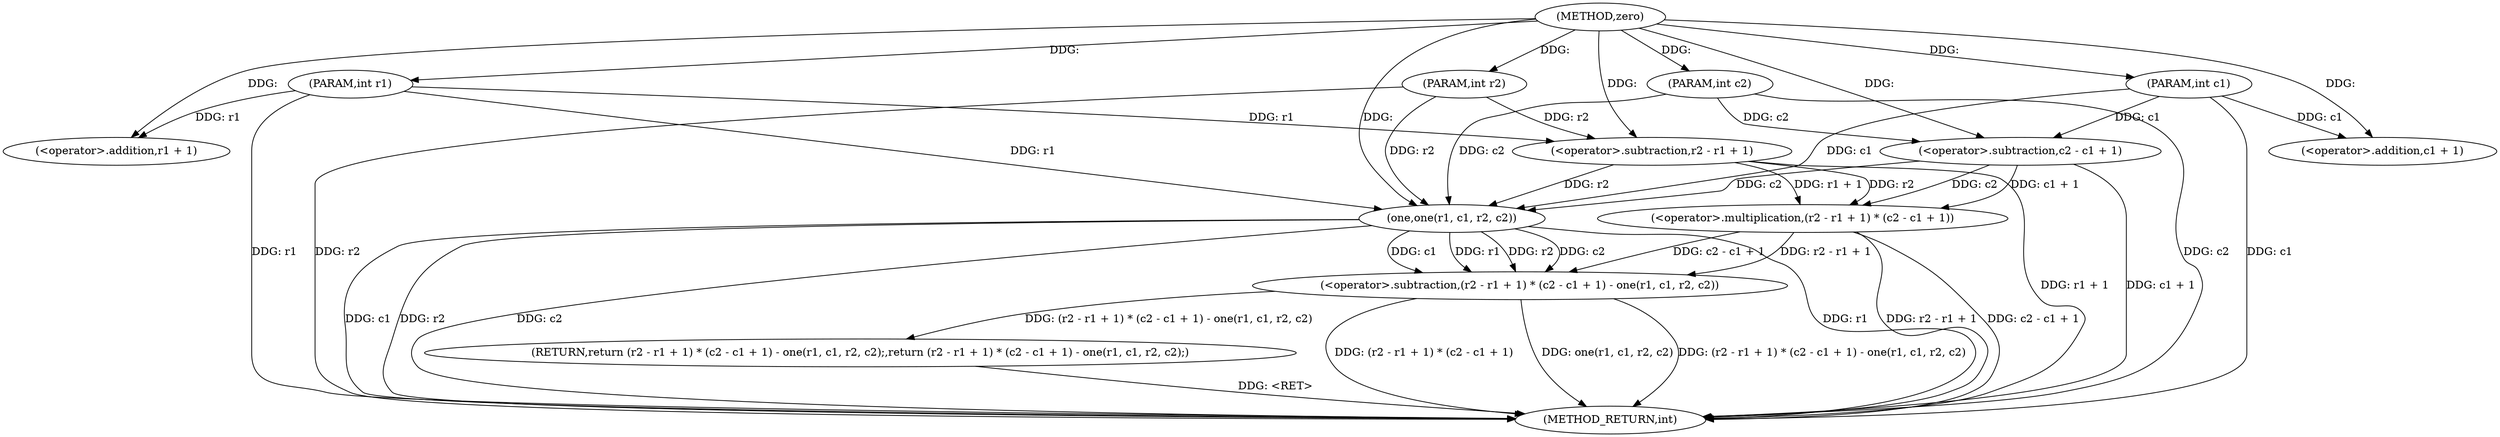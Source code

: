 digraph "zero" {  
"1000276" [label = "(METHOD,zero)" ]
"1000300" [label = "(METHOD_RETURN,int)" ]
"1000277" [label = "(PARAM,int r1)" ]
"1000278" [label = "(PARAM,int c1)" ]
"1000279" [label = "(PARAM,int r2)" ]
"1000280" [label = "(PARAM,int c2)" ]
"1000282" [label = "(RETURN,return (r2 - r1 + 1) * (c2 - c1 + 1) - one(r1, c1, r2, c2);,return (r2 - r1 + 1) * (c2 - c1 + 1) - one(r1, c1, r2, c2);)" ]
"1000283" [label = "(<operator>.subtraction,(r2 - r1 + 1) * (c2 - c1 + 1) - one(r1, c1, r2, c2))" ]
"1000284" [label = "(<operator>.multiplication,(r2 - r1 + 1) * (c2 - c1 + 1))" ]
"1000295" [label = "(one,one(r1, c1, r2, c2))" ]
"1000285" [label = "(<operator>.subtraction,r2 - r1 + 1)" ]
"1000290" [label = "(<operator>.subtraction,c2 - c1 + 1)" ]
"1000287" [label = "(<operator>.addition,r1 + 1)" ]
"1000292" [label = "(<operator>.addition,c1 + 1)" ]
  "1000282" -> "1000300"  [ label = "DDG: <RET>"] 
  "1000277" -> "1000300"  [ label = "DDG: r1"] 
  "1000278" -> "1000300"  [ label = "DDG: c1"] 
  "1000279" -> "1000300"  [ label = "DDG: r2"] 
  "1000280" -> "1000300"  [ label = "DDG: c2"] 
  "1000285" -> "1000300"  [ label = "DDG: r1 + 1"] 
  "1000284" -> "1000300"  [ label = "DDG: r2 - r1 + 1"] 
  "1000290" -> "1000300"  [ label = "DDG: c1 + 1"] 
  "1000284" -> "1000300"  [ label = "DDG: c2 - c1 + 1"] 
  "1000283" -> "1000300"  [ label = "DDG: (r2 - r1 + 1) * (c2 - c1 + 1)"] 
  "1000295" -> "1000300"  [ label = "DDG: r1"] 
  "1000295" -> "1000300"  [ label = "DDG: c1"] 
  "1000295" -> "1000300"  [ label = "DDG: r2"] 
  "1000295" -> "1000300"  [ label = "DDG: c2"] 
  "1000283" -> "1000300"  [ label = "DDG: one(r1, c1, r2, c2)"] 
  "1000283" -> "1000300"  [ label = "DDG: (r2 - r1 + 1) * (c2 - c1 + 1) - one(r1, c1, r2, c2)"] 
  "1000276" -> "1000277"  [ label = "DDG: "] 
  "1000276" -> "1000278"  [ label = "DDG: "] 
  "1000276" -> "1000279"  [ label = "DDG: "] 
  "1000276" -> "1000280"  [ label = "DDG: "] 
  "1000283" -> "1000282"  [ label = "DDG: (r2 - r1 + 1) * (c2 - c1 + 1) - one(r1, c1, r2, c2)"] 
  "1000284" -> "1000283"  [ label = "DDG: c2 - c1 + 1"] 
  "1000284" -> "1000283"  [ label = "DDG: r2 - r1 + 1"] 
  "1000295" -> "1000283"  [ label = "DDG: c1"] 
  "1000295" -> "1000283"  [ label = "DDG: r1"] 
  "1000295" -> "1000283"  [ label = "DDG: r2"] 
  "1000295" -> "1000283"  [ label = "DDG: c2"] 
  "1000285" -> "1000284"  [ label = "DDG: r1 + 1"] 
  "1000285" -> "1000284"  [ label = "DDG: r2"] 
  "1000290" -> "1000284"  [ label = "DDG: c2"] 
  "1000290" -> "1000284"  [ label = "DDG: c1 + 1"] 
  "1000277" -> "1000295"  [ label = "DDG: r1"] 
  "1000276" -> "1000295"  [ label = "DDG: "] 
  "1000278" -> "1000295"  [ label = "DDG: c1"] 
  "1000285" -> "1000295"  [ label = "DDG: r2"] 
  "1000279" -> "1000295"  [ label = "DDG: r2"] 
  "1000290" -> "1000295"  [ label = "DDG: c2"] 
  "1000280" -> "1000295"  [ label = "DDG: c2"] 
  "1000279" -> "1000285"  [ label = "DDG: r2"] 
  "1000276" -> "1000285"  [ label = "DDG: "] 
  "1000277" -> "1000285"  [ label = "DDG: r1"] 
  "1000280" -> "1000290"  [ label = "DDG: c2"] 
  "1000276" -> "1000290"  [ label = "DDG: "] 
  "1000278" -> "1000290"  [ label = "DDG: c1"] 
  "1000277" -> "1000287"  [ label = "DDG: r1"] 
  "1000276" -> "1000287"  [ label = "DDG: "] 
  "1000278" -> "1000292"  [ label = "DDG: c1"] 
  "1000276" -> "1000292"  [ label = "DDG: "] 
}
